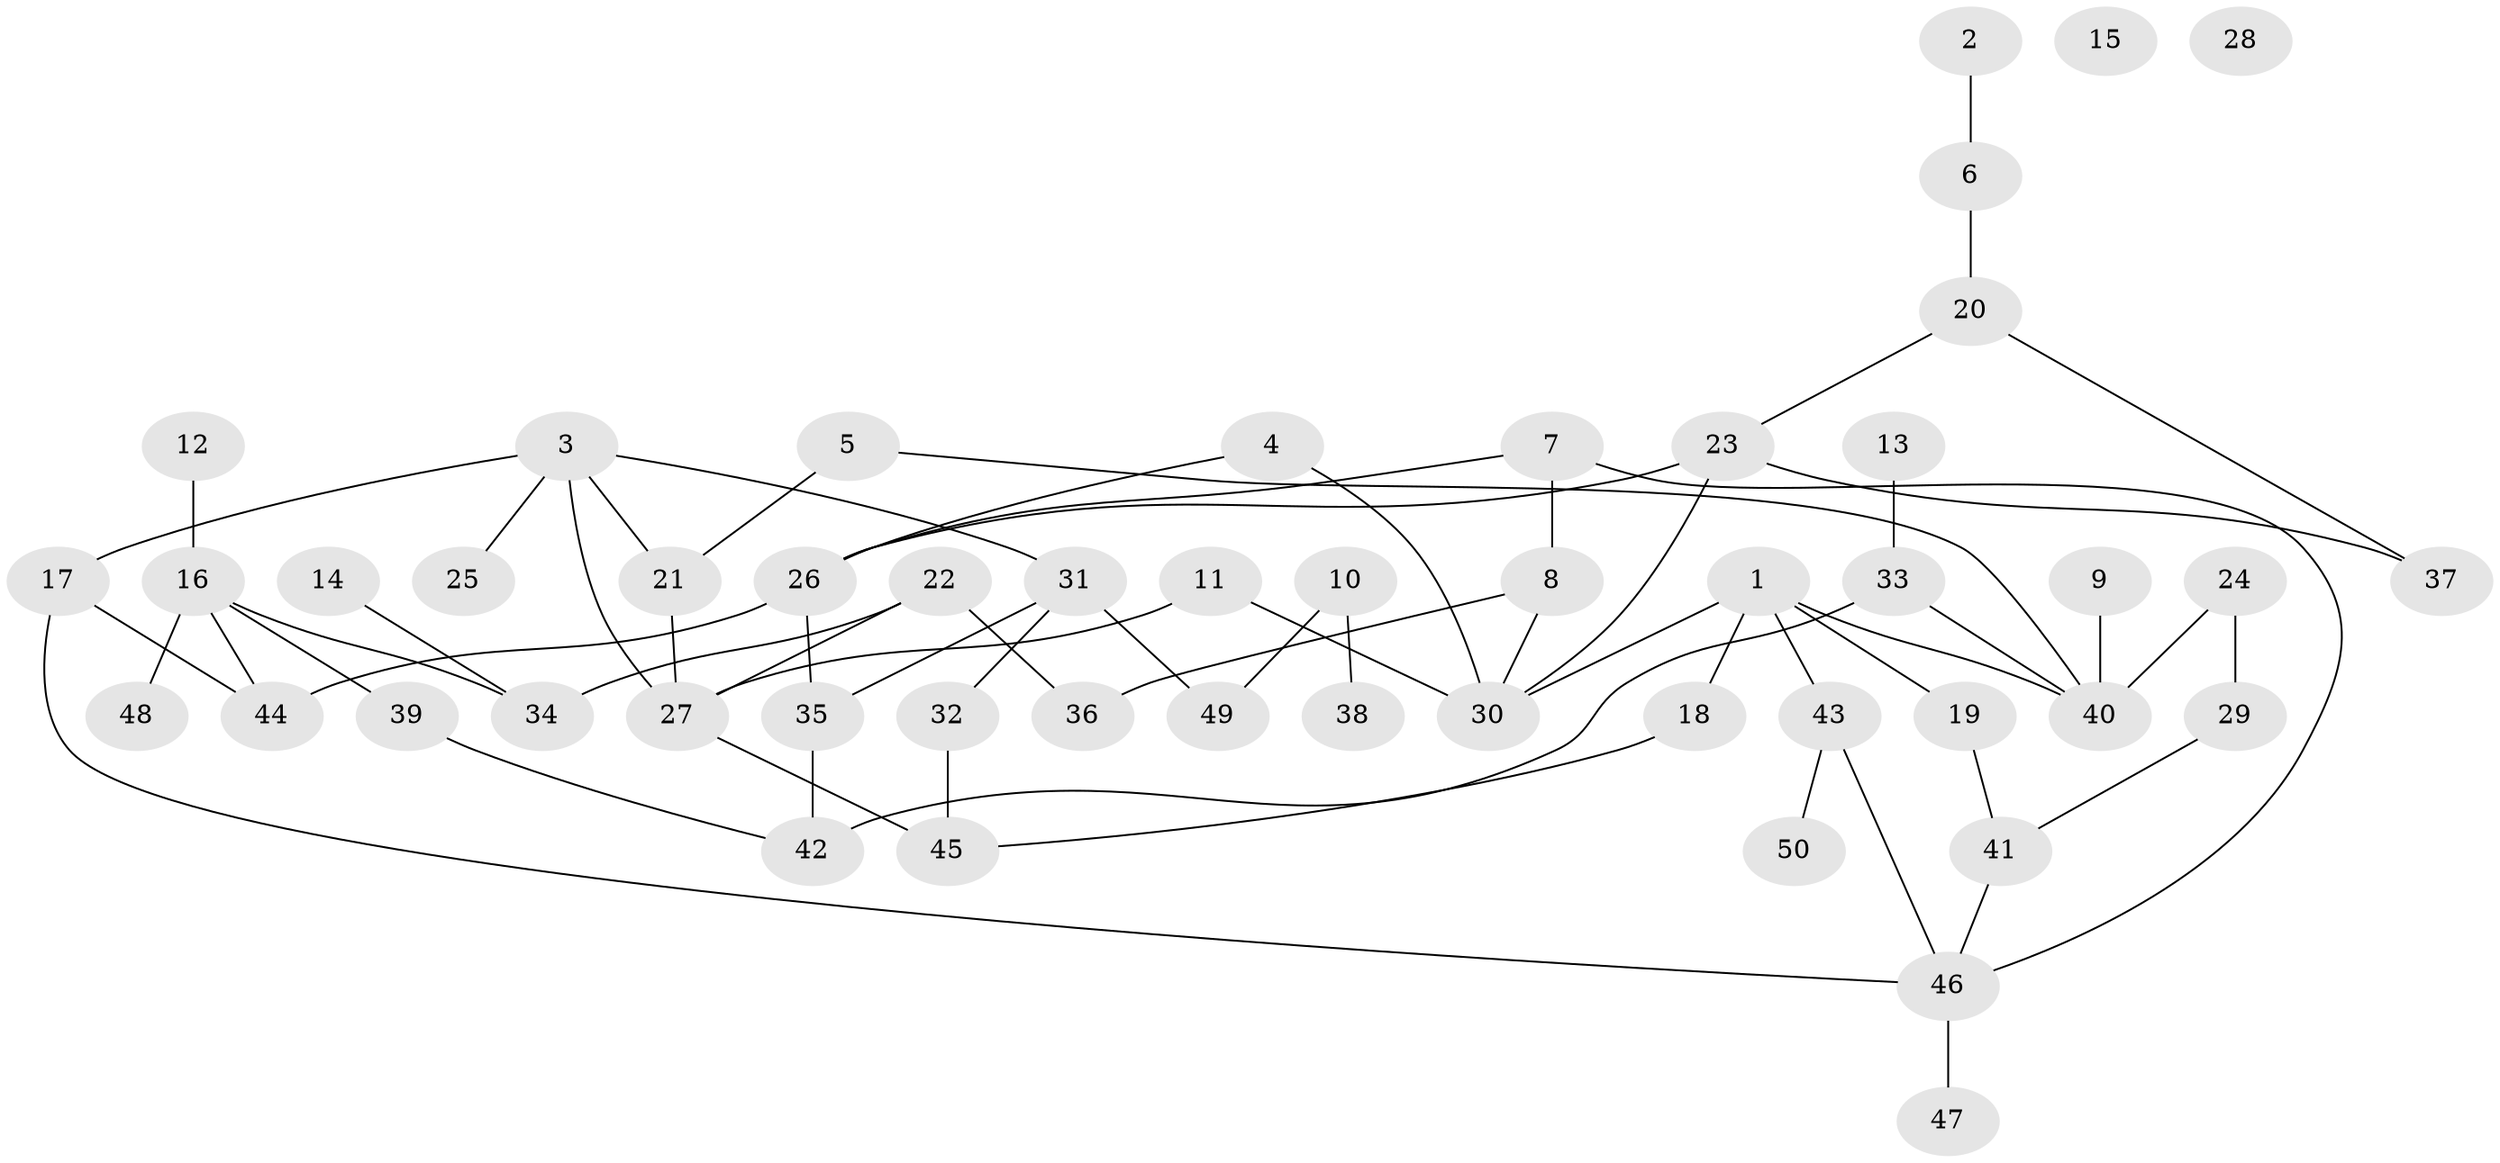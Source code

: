// Generated by graph-tools (version 1.1) at 2025/12/03/09/25 04:12:54]
// undirected, 50 vertices, 64 edges
graph export_dot {
graph [start="1"]
  node [color=gray90,style=filled];
  1;
  2;
  3;
  4;
  5;
  6;
  7;
  8;
  9;
  10;
  11;
  12;
  13;
  14;
  15;
  16;
  17;
  18;
  19;
  20;
  21;
  22;
  23;
  24;
  25;
  26;
  27;
  28;
  29;
  30;
  31;
  32;
  33;
  34;
  35;
  36;
  37;
  38;
  39;
  40;
  41;
  42;
  43;
  44;
  45;
  46;
  47;
  48;
  49;
  50;
  1 -- 18;
  1 -- 19;
  1 -- 30;
  1 -- 40;
  1 -- 43;
  2 -- 6;
  3 -- 17;
  3 -- 21;
  3 -- 25;
  3 -- 27;
  3 -- 31;
  4 -- 26;
  4 -- 30;
  5 -- 21;
  5 -- 40;
  6 -- 20;
  7 -- 8;
  7 -- 26;
  7 -- 46;
  8 -- 30;
  8 -- 36;
  9 -- 40;
  10 -- 38;
  10 -- 49;
  11 -- 27;
  11 -- 30;
  12 -- 16;
  13 -- 33;
  14 -- 34;
  16 -- 34;
  16 -- 39;
  16 -- 44;
  16 -- 48;
  17 -- 44;
  17 -- 46;
  18 -- 45;
  19 -- 41;
  20 -- 23;
  20 -- 37;
  21 -- 27;
  22 -- 27;
  22 -- 34;
  22 -- 36;
  23 -- 26;
  23 -- 30;
  23 -- 37;
  24 -- 29;
  24 -- 40;
  26 -- 35;
  26 -- 44;
  27 -- 45;
  29 -- 41;
  31 -- 32;
  31 -- 35;
  31 -- 49;
  32 -- 45;
  33 -- 40;
  33 -- 42;
  35 -- 42;
  39 -- 42;
  41 -- 46;
  43 -- 46;
  43 -- 50;
  46 -- 47;
}
